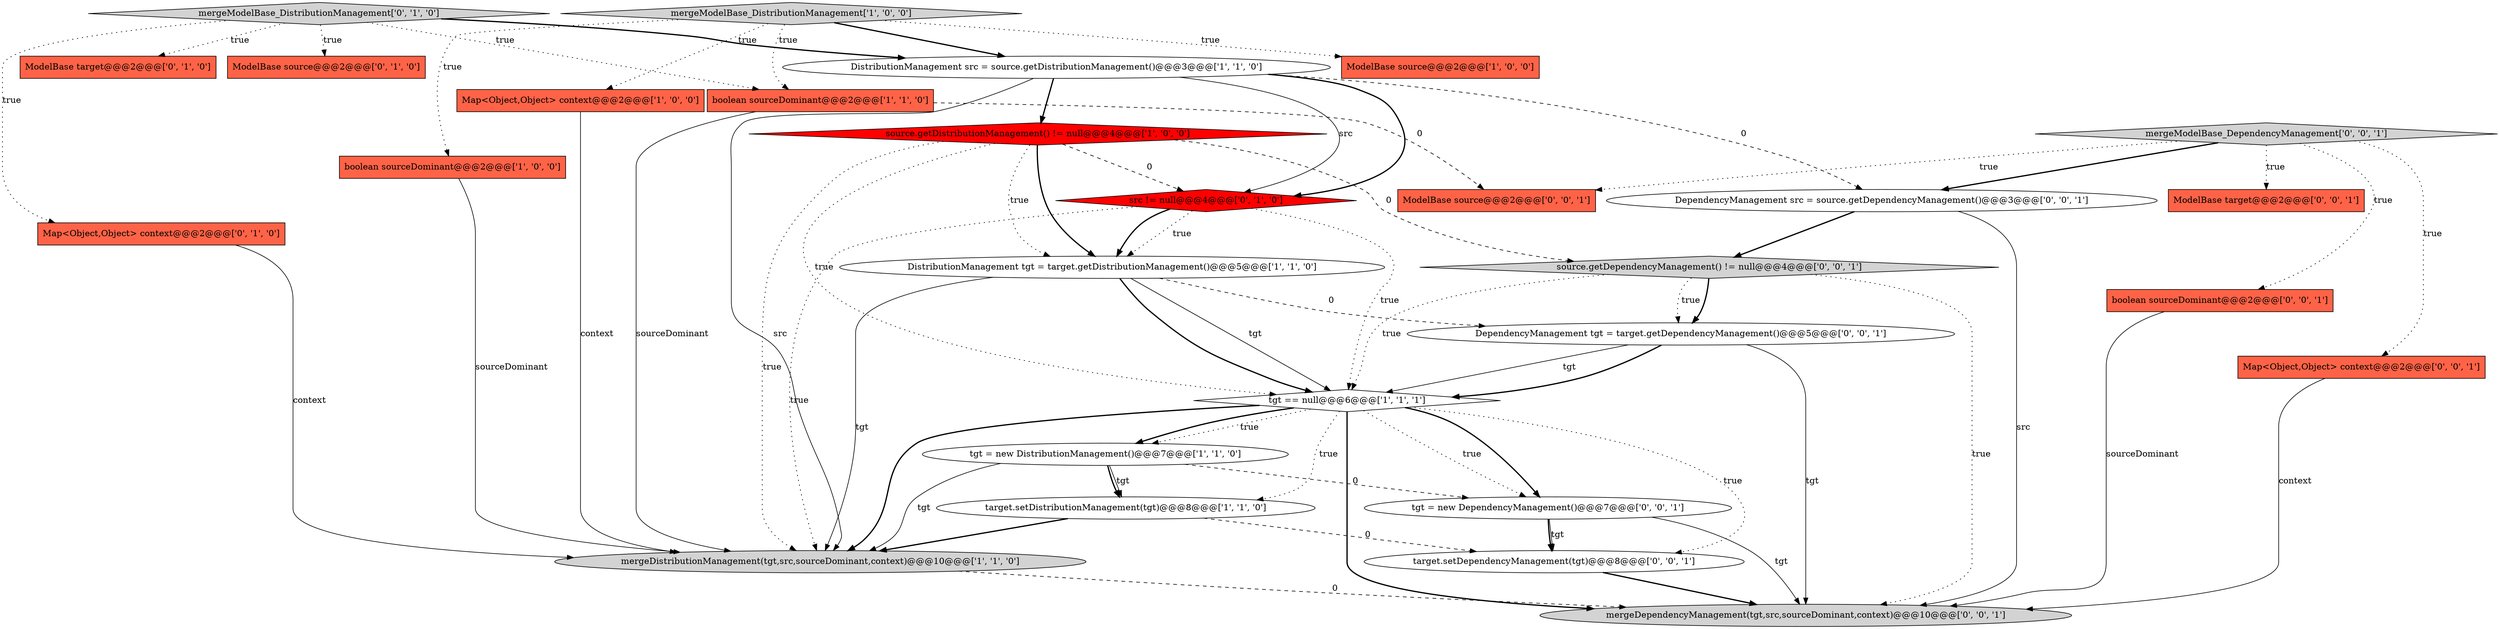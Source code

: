 digraph {
20 [style = filled, label = "DependencyManagement src = source.getDependencyManagement()@@@3@@@['0', '0', '1']", fillcolor = white, shape = ellipse image = "AAA0AAABBB3BBB"];
7 [style = filled, label = "source.getDistributionManagement() != null@@@4@@@['1', '0', '0']", fillcolor = red, shape = diamond image = "AAA1AAABBB1BBB"];
6 [style = filled, label = "tgt == null@@@6@@@['1', '1', '1']", fillcolor = white, shape = diamond image = "AAA0AAABBB1BBB"];
0 [style = filled, label = "Map<Object,Object> context@@@2@@@['1', '0', '0']", fillcolor = tomato, shape = box image = "AAA0AAABBB1BBB"];
12 [style = filled, label = "ModelBase target@@@2@@@['0', '1', '0']", fillcolor = tomato, shape = box image = "AAA0AAABBB2BBB"];
21 [style = filled, label = "mergeModelBase_DependencyManagement['0', '0', '1']", fillcolor = lightgray, shape = diamond image = "AAA0AAABBB3BBB"];
9 [style = filled, label = "boolean sourceDominant@@@2@@@['1', '1', '0']", fillcolor = tomato, shape = box image = "AAA0AAABBB1BBB"];
10 [style = filled, label = "target.setDistributionManagement(tgt)@@@8@@@['1', '1', '0']", fillcolor = white, shape = ellipse image = "AAA0AAABBB1BBB"];
14 [style = filled, label = "Map<Object,Object> context@@@2@@@['0', '1', '0']", fillcolor = tomato, shape = box image = "AAA0AAABBB2BBB"];
1 [style = filled, label = "mergeDistributionManagement(tgt,src,sourceDominant,context)@@@10@@@['1', '1', '0']", fillcolor = lightgray, shape = ellipse image = "AAA0AAABBB1BBB"];
25 [style = filled, label = "target.setDependencyManagement(tgt)@@@8@@@['0', '0', '1']", fillcolor = white, shape = ellipse image = "AAA0AAABBB3BBB"];
3 [style = filled, label = "boolean sourceDominant@@@2@@@['1', '0', '0']", fillcolor = tomato, shape = box image = "AAA0AAABBB1BBB"];
16 [style = filled, label = "mergeModelBase_DistributionManagement['0', '1', '0']", fillcolor = lightgray, shape = diamond image = "AAA0AAABBB2BBB"];
2 [style = filled, label = "DistributionManagement src = source.getDistributionManagement()@@@3@@@['1', '1', '0']", fillcolor = white, shape = ellipse image = "AAA0AAABBB1BBB"];
19 [style = filled, label = "tgt = new DependencyManagement()@@@7@@@['0', '0', '1']", fillcolor = white, shape = ellipse image = "AAA0AAABBB3BBB"];
23 [style = filled, label = "source.getDependencyManagement() != null@@@4@@@['0', '0', '1']", fillcolor = lightgray, shape = diamond image = "AAA0AAABBB3BBB"];
15 [style = filled, label = "src != null@@@4@@@['0', '1', '0']", fillcolor = red, shape = diamond image = "AAA1AAABBB2BBB"];
13 [style = filled, label = "ModelBase source@@@2@@@['0', '1', '0']", fillcolor = tomato, shape = box image = "AAA0AAABBB2BBB"];
8 [style = filled, label = "tgt = new DistributionManagement()@@@7@@@['1', '1', '0']", fillcolor = white, shape = ellipse image = "AAA0AAABBB1BBB"];
22 [style = filled, label = "DependencyManagement tgt = target.getDependencyManagement()@@@5@@@['0', '0', '1']", fillcolor = white, shape = ellipse image = "AAA0AAABBB3BBB"];
4 [style = filled, label = "ModelBase source@@@2@@@['1', '0', '0']", fillcolor = tomato, shape = box image = "AAA0AAABBB1BBB"];
5 [style = filled, label = "DistributionManagement tgt = target.getDistributionManagement()@@@5@@@['1', '1', '0']", fillcolor = white, shape = ellipse image = "AAA0AAABBB1BBB"];
27 [style = filled, label = "ModelBase source@@@2@@@['0', '0', '1']", fillcolor = tomato, shape = box image = "AAA0AAABBB3BBB"];
18 [style = filled, label = "boolean sourceDominant@@@2@@@['0', '0', '1']", fillcolor = tomato, shape = box image = "AAA0AAABBB3BBB"];
11 [style = filled, label = "mergeModelBase_DistributionManagement['1', '0', '0']", fillcolor = lightgray, shape = diamond image = "AAA0AAABBB1BBB"];
17 [style = filled, label = "ModelBase target@@@2@@@['0', '0', '1']", fillcolor = tomato, shape = box image = "AAA0AAABBB3BBB"];
24 [style = filled, label = "Map<Object,Object> context@@@2@@@['0', '0', '1']", fillcolor = tomato, shape = box image = "AAA0AAABBB3BBB"];
26 [style = filled, label = "mergeDependencyManagement(tgt,src,sourceDominant,context)@@@10@@@['0', '0', '1']", fillcolor = lightgray, shape = ellipse image = "AAA0AAABBB3BBB"];
15->5 [style = dotted, label="true"];
8->19 [style = dashed, label="0"];
8->10 [style = bold, label=""];
7->6 [style = dotted, label="true"];
16->9 [style = dotted, label="true"];
6->26 [style = bold, label=""];
16->12 [style = dotted, label="true"];
2->20 [style = dashed, label="0"];
7->23 [style = dashed, label="0"];
19->26 [style = solid, label="tgt"];
16->13 [style = dotted, label="true"];
23->22 [style = dotted, label="true"];
21->18 [style = dotted, label="true"];
23->6 [style = dotted, label="true"];
1->26 [style = dashed, label="0"];
8->1 [style = solid, label="tgt"];
3->1 [style = solid, label="sourceDominant"];
14->1 [style = solid, label="context"];
9->27 [style = dashed, label="0"];
21->27 [style = dotted, label="true"];
22->26 [style = solid, label="tgt"];
11->9 [style = dotted, label="true"];
21->17 [style = dotted, label="true"];
6->19 [style = bold, label=""];
11->4 [style = dotted, label="true"];
16->2 [style = bold, label=""];
6->19 [style = dotted, label="true"];
11->2 [style = bold, label=""];
15->5 [style = bold, label=""];
19->25 [style = bold, label=""];
7->5 [style = dotted, label="true"];
0->1 [style = solid, label="context"];
5->6 [style = solid, label="tgt"];
6->10 [style = dotted, label="true"];
6->1 [style = bold, label=""];
7->5 [style = bold, label=""];
23->26 [style = dotted, label="true"];
23->22 [style = bold, label=""];
21->20 [style = bold, label=""];
18->26 [style = solid, label="sourceDominant"];
5->6 [style = bold, label=""];
20->23 [style = bold, label=""];
21->24 [style = dotted, label="true"];
2->1 [style = solid, label="src"];
6->8 [style = dotted, label="true"];
5->1 [style = solid, label="tgt"];
15->1 [style = dotted, label="true"];
15->6 [style = dotted, label="true"];
11->0 [style = dotted, label="true"];
6->25 [style = dotted, label="true"];
6->8 [style = bold, label=""];
2->15 [style = bold, label=""];
25->26 [style = bold, label=""];
16->14 [style = dotted, label="true"];
22->6 [style = solid, label="tgt"];
7->15 [style = dashed, label="0"];
19->25 [style = solid, label="tgt"];
8->10 [style = solid, label="tgt"];
20->26 [style = solid, label="src"];
9->1 [style = solid, label="sourceDominant"];
2->7 [style = bold, label=""];
7->1 [style = dotted, label="true"];
10->1 [style = bold, label=""];
11->3 [style = dotted, label="true"];
10->25 [style = dashed, label="0"];
24->26 [style = solid, label="context"];
22->6 [style = bold, label=""];
2->15 [style = solid, label="src"];
5->22 [style = dashed, label="0"];
}

